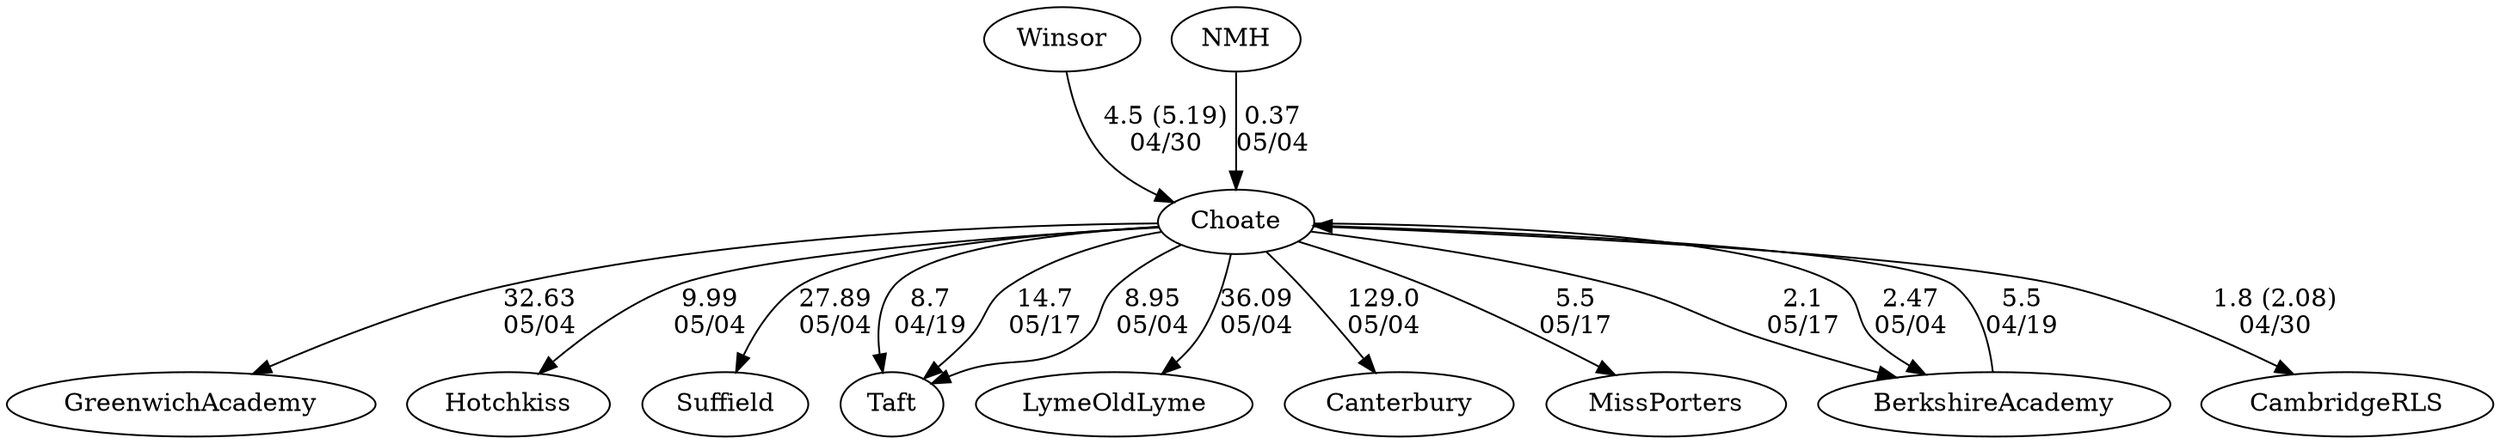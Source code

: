 digraph girls2foursChoate {GreenwichAcademy [URL="girls2foursGreenwichAcademy.html"];Hotchkiss [URL="girls2foursHotchkiss.html"];Choate [URL="girls2foursChoate.html"];Suffield [URL="girls2foursSuffield.html"];Taft [URL="girls2foursTaft.html"];LymeOldLyme [URL="girls2foursLymeOldLyme.html"];Canterbury [URL="girls2foursCanterbury.html"];MissPorters [URL="girls2foursMissPorters.html"];Winsor [URL="girls2foursWinsor.html"];NMH [URL="girls2foursNMH.html"];BerkshireAcademy [URL="girls2foursBerkshireAcademy.html"];CambridgeRLS [URL="girls2foursCambridgeRLS.html"];BerkshireAcademy -> Choate[label="5.5
04/19", weight="95", tooltip="NEIRA Boys & Girls Fours,Berkshire v. Choate & Taft			
Distance: 1500 M Conditions: Warm, partly cloudy. Steady tailwind ~8-12 mph throughout the afternoon; strongest in the latter 1000 M. Comments: In the G2 race, Berkshire stopped before the finish line and drifted across. Thanks to Choate and Taft for traveling to Camp Sloane for our annual early season tilt.
None", URL="https://www.row2k.com/results/resultspage.cfm?UID=9D6EF532608DCE0FFB64EAEAE8781272&cat=5", random="random"]; 
Choate -> Taft[label="8.7
04/19", weight="92", tooltip="NEIRA Boys & Girls Fours,Berkshire v. Choate & Taft			
Distance: 1500 M Conditions: Warm, partly cloudy. Steady tailwind ~8-12 mph throughout the afternoon; strongest in the latter 1000 M. Comments: In the G2 race, Berkshire stopped before the finish line and drifted across. Thanks to Choate and Taft for traveling to Camp Sloane for our annual early season tilt.
None", URL="https://www.row2k.com/results/resultspage.cfm?UID=9D6EF532608DCE0FFB64EAEAE8781272&cat=5", random="random"]; 
Choate -> BerkshireAcademy[label="2.1
05/17", weight="98", tooltip="NEIRA Boys & Girls Fours,Frederick Gunn School vs. Berkshire, Choate, Miss Porter's, and Taft			
Distance: 1500 Conditions: A mostly consistent mild-to-moderate tailwind starting at about 300m and running the length of the course; the starting area was protected.
None", URL="https://www.row2k.com/results/resultspage.cfm?UID=95FD106DFDCEC13E4123EEAA631894B9&cat=5", random="random"]; 
Choate -> MissPorters[label="5.5
05/17", weight="95", tooltip="NEIRA Boys & Girls Fours,Frederick Gunn School vs. Berkshire, Choate, Miss Porter's, and Taft			
Distance: 1500 Conditions: A mostly consistent mild-to-moderate tailwind starting at about 300m and running the length of the course; the starting area was protected.
None", URL="https://www.row2k.com/results/resultspage.cfm?UID=95FD106DFDCEC13E4123EEAA631894B9&cat=5", random="random"]; 
Choate -> Taft[label="14.7
05/17", weight="86", tooltip="NEIRA Boys & Girls Fours,Frederick Gunn School vs. Berkshire, Choate, Miss Porter's, and Taft			
Distance: 1500 Conditions: A mostly consistent mild-to-moderate tailwind starting at about 300m and running the length of the course; the starting area was protected.
None", URL="https://www.row2k.com/results/resultspage.cfm?UID=95FD106DFDCEC13E4123EEAA631894B9&cat=5", random="random"]; 
Winsor -> Choate[label="4.5 (5.19)
04/30", weight="96", tooltip="NEIRA Girls Fours, The Winsor School, Choate, Cambridge Rindge & Latin School (CRLS)			
Distance: 1300 Conditions: Great day of racing. Crossing tailwind with a few gusts, but nothing to impede racing or steering. 5th, 6th, 7th boats raced a shortened course due to current and timing restraints. Thank you to Choate for making the trip to Boston and CRLS for a great afternoon of racing!
Race order: 3V,4V,1V,2V,5V,6V,7V Comments: CRLS and Choate also raced a 7V, resulting--CRLS: 5:15.71 Choate: 5:52.01.
None", URL="https://www.row2k.com/results/resultspage.cfm?UID=97F7AB1A3583B5AD0B685E7720855CFF&cat=1", random="random"]; 
Choate -> CambridgeRLS[label="1.8 (2.08)
04/30", weight="99", tooltip="NEIRA Girls Fours, The Winsor School, Choate, Cambridge Rindge & Latin School (CRLS)			
Distance: 1300 Conditions: Great day of racing. Crossing tailwind with a few gusts, but nothing to impede racing or steering. 5th, 6th, 7th boats raced a shortened course due to current and timing restraints. Thank you to Choate for making the trip to Boston and CRLS for a great afternoon of racing!
Race order: 3V,4V,1V,2V,5V,6V,7V Comments: CRLS and Choate also raced a 7V, resulting--CRLS: 5:15.71 Choate: 5:52.01.
None", URL="https://www.row2k.com/results/resultspage.cfm?UID=97F7AB1A3583B5AD0B685E7720855CFF&cat=1", random="random"]; 
NMH -> Choate[label="0.37
05/04", weight="100", tooltip="Founder's Day Regatta			
", URL="https://www.row2k.com/results/resultspage.cfm?UID=9400921B2CB64E59B0F43EC7E58300B4&cat=6", random="random"]; 
Choate -> BerkshireAcademy[label="2.47
05/04", weight="98", tooltip="Founder's Day Regatta			
", URL="https://www.row2k.com/results/resultspage.cfm?UID=9400921B2CB64E59B0F43EC7E58300B4&cat=6", random="random"]; 
Choate -> Hotchkiss[label="9.99
05/04", weight="91", tooltip="Founder's Day Regatta			
", URL="https://www.row2k.com/results/resultspage.cfm?UID=9400921B2CB64E59B0F43EC7E58300B4&cat=6", random="random"]; 
Choate -> GreenwichAcademy[label="32.63
05/04", weight="68", tooltip="Founder's Day Regatta			
", URL="https://www.row2k.com/results/resultspage.cfm?UID=9400921B2CB64E59B0F43EC7E58300B4&cat=6", random="random"]; 
Choate -> Taft[label="8.95
05/04", weight="92", tooltip="Founder's Day Regatta			
", URL="https://www.row2k.com/results/resultspage.cfm?UID=9400921B2CB64E59B0F43EC7E58300B4&cat=6", random="random"]; 
Choate -> Suffield[label="27.89
05/04", weight="73", tooltip="Founder's Day Regatta			
", URL="https://www.row2k.com/results/resultspage.cfm?UID=9400921B2CB64E59B0F43EC7E58300B4&cat=6", random="random"]; 
Choate -> LymeOldLyme[label="36.09
05/04", weight="64", tooltip="Founder's Day Regatta			
", URL="https://www.row2k.com/results/resultspage.cfm?UID=9400921B2CB64E59B0F43EC7E58300B4&cat=6", random="random"]; 
Choate -> Canterbury[label="129.0
05/04", weight="-29", tooltip="Founder's Day Regatta			
", URL="https://www.row2k.com/results/resultspage.cfm?UID=9400921B2CB64E59B0F43EC7E58300B4&cat=6", random="random"]}